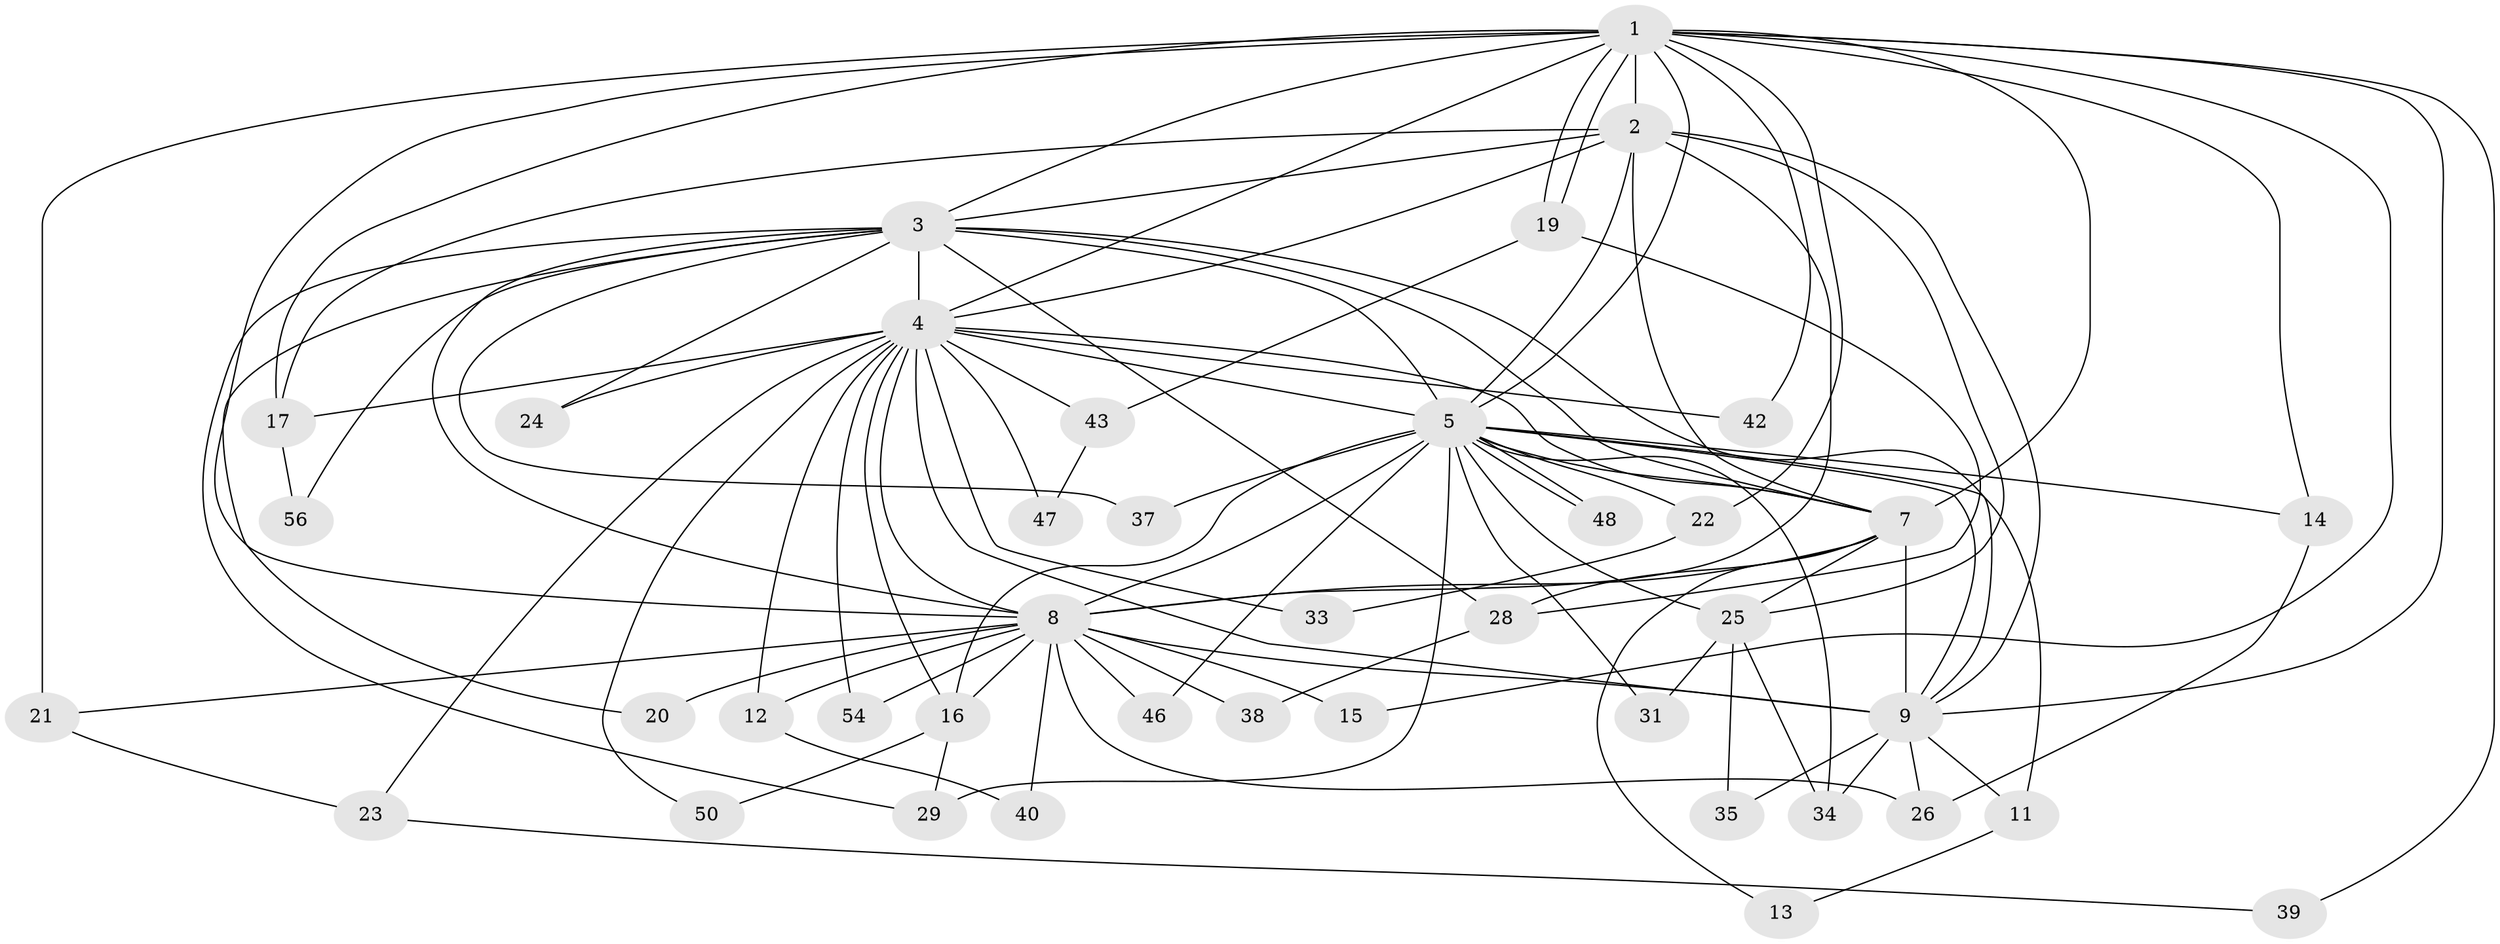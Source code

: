 // original degree distribution, {21: 0.017543859649122806, 12: 0.05263157894736842, 15: 0.017543859649122806, 20: 0.017543859649122806, 23: 0.017543859649122806, 14: 0.03508771929824561, 13: 0.017543859649122806, 3: 0.24561403508771928, 2: 0.47368421052631576, 4: 0.08771929824561403, 6: 0.017543859649122806}
// Generated by graph-tools (version 1.1) at 2025/41/03/06/25 10:41:43]
// undirected, 41 vertices, 101 edges
graph export_dot {
graph [start="1"]
  node [color=gray90,style=filled];
  1 [super="+57"];
  2 [super="+53"];
  3 [super="+44"];
  4 [super="+6"];
  5 [super="+18"];
  7;
  8 [super="+10"];
  9 [super="+51"];
  11;
  12;
  13;
  14 [super="+41"];
  15;
  16 [super="+49"];
  17 [super="+45"];
  19;
  20;
  21;
  22 [super="+30"];
  23 [super="+27"];
  24;
  25 [super="+32"];
  26;
  28 [super="+36"];
  29;
  31;
  33;
  34 [super="+52"];
  35;
  37;
  38;
  39;
  40;
  42;
  43 [super="+55"];
  46;
  47;
  48;
  50;
  54;
  56;
  1 -- 2;
  1 -- 3;
  1 -- 4 [weight=3];
  1 -- 5 [weight=2];
  1 -- 7;
  1 -- 8 [weight=2];
  1 -- 9;
  1 -- 14 [weight=2];
  1 -- 15;
  1 -- 19;
  1 -- 19;
  1 -- 21;
  1 -- 22;
  1 -- 39;
  1 -- 42;
  1 -- 17;
  2 -- 3;
  2 -- 4 [weight=2];
  2 -- 5 [weight=2];
  2 -- 7;
  2 -- 8 [weight=2];
  2 -- 9;
  2 -- 17;
  2 -- 25;
  3 -- 4 [weight=2];
  3 -- 5;
  3 -- 7;
  3 -- 8 [weight=2];
  3 -- 9;
  3 -- 20;
  3 -- 24;
  3 -- 28;
  3 -- 37;
  3 -- 56;
  3 -- 29;
  4 -- 5 [weight=2];
  4 -- 7 [weight=2];
  4 -- 8 [weight=4];
  4 -- 9 [weight=2];
  4 -- 12;
  4 -- 16;
  4 -- 23 [weight=2];
  4 -- 24;
  4 -- 33;
  4 -- 42;
  4 -- 43 [weight=2];
  4 -- 47;
  4 -- 54;
  4 -- 17;
  4 -- 50;
  5 -- 7;
  5 -- 8 [weight=2];
  5 -- 9;
  5 -- 11;
  5 -- 14;
  5 -- 16;
  5 -- 22 [weight=2];
  5 -- 29;
  5 -- 31;
  5 -- 46;
  5 -- 48;
  5 -- 48;
  5 -- 37;
  5 -- 25;
  5 -- 34;
  7 -- 8 [weight=2];
  7 -- 9;
  7 -- 13;
  7 -- 25;
  7 -- 28;
  8 -- 9 [weight=2];
  8 -- 12;
  8 -- 26;
  8 -- 38;
  8 -- 40;
  8 -- 54;
  8 -- 46;
  8 -- 15;
  8 -- 20;
  8 -- 21;
  8 -- 16;
  9 -- 11;
  9 -- 34;
  9 -- 35;
  9 -- 26;
  11 -- 13;
  12 -- 40;
  14 -- 26;
  16 -- 29;
  16 -- 50;
  17 -- 56;
  19 -- 28;
  19 -- 43;
  21 -- 23;
  22 -- 33;
  23 -- 39;
  25 -- 31;
  25 -- 34;
  25 -- 35;
  28 -- 38;
  43 -- 47;
}
